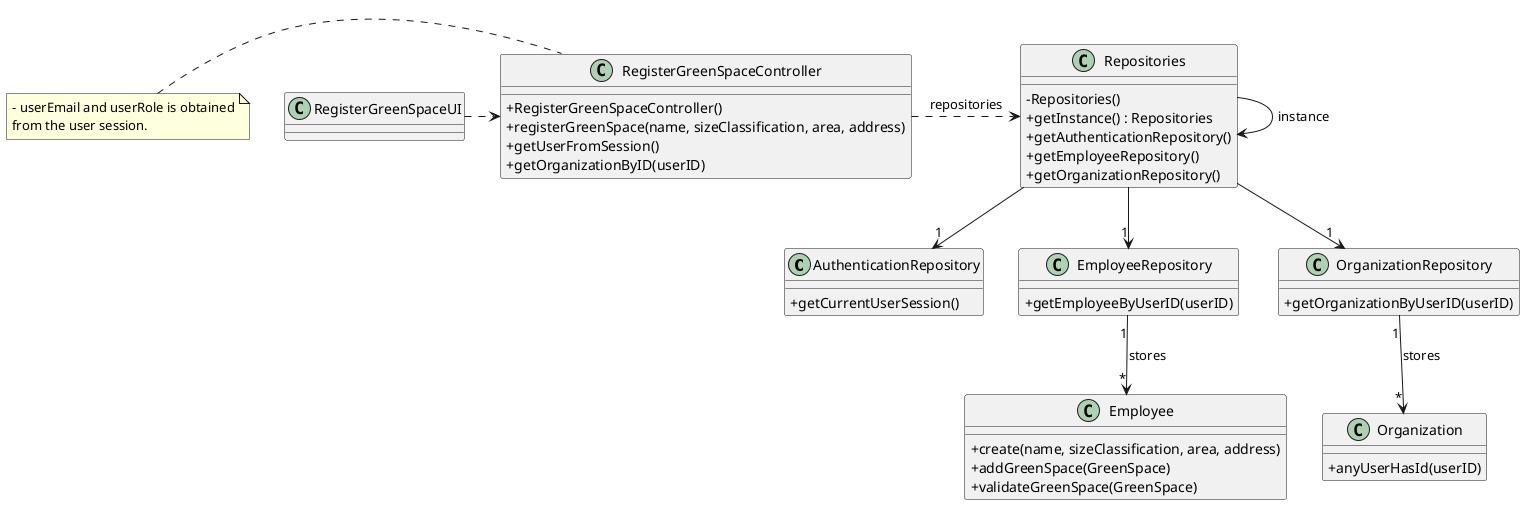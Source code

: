 @startuml
'skinparam monochrome true
skinparam packageStyle rectangle
skinparam shadowing false
'skinparam linetype orto

skinparam classAttributeIconSize 0



class AuthenticationRepository {
    + getCurrentUserSession()
}

class Employee {
    + create(name, sizeClassification, area, address)
    + addGreenSpace(GreenSpace)
    + validateGreenSpace(GreenSpace)
}

class EmployeeRepository {
    + getEmployeeByUserID(userID)
}

class Organization {
    + anyUserHasId(userID)
}

class OrganizationRepository {
    + getOrganizationByUserID(userID)
}

class Repositories {
    - Repositories()
    + getInstance() : Repositories
    + getAuthenticationRepository()
    + getEmployeeRepository()
    + getOrganizationRepository()
}

class RegisterGreenSpaceController {
    + RegisterGreenSpaceController()
    + registerGreenSpace(name, sizeClassification, area, address)
    + getUserFromSession()
    + getOrganizationByID(userID)
}

class RegisterGreenSpaceUI {
}

note left of RegisterGreenSpaceController
    - userEmail and userRole is obtained
    from the user session.
end note

Repositories -> Repositories : instance
RegisterGreenSpaceUI .> RegisterGreenSpaceController
RegisterGreenSpaceController .> Repositories : repositories
Repositories --> "1" AuthenticationRepository
Repositories --> "1" EmployeeRepository
Repositories --> "1" OrganizationRepository
EmployeeRepository "1" --> "*" Employee : stores
OrganizationRepository "1" --> "*" Organization : stores

@enduml